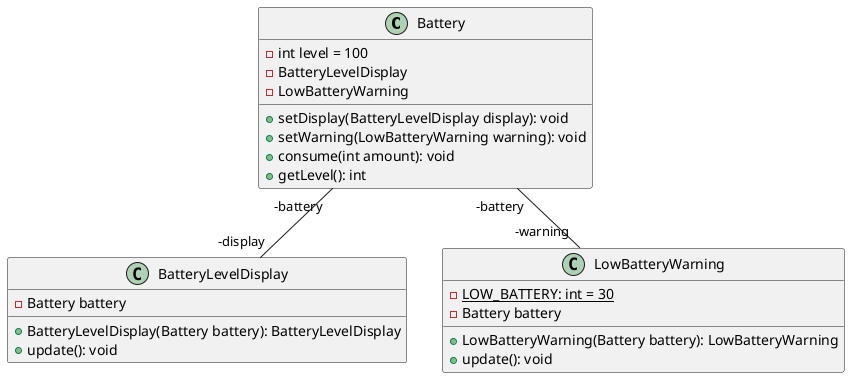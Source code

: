 @startuml
'https://plantuml.com/class-diagram
class Battery{
    - int level = 100
    - BatteryLevelDisplay
    - LowBatteryWarning
    + setDisplay(BatteryLevelDisplay display): void
    + setWarning(LowBatteryWarning warning): void
    + consume(int amount): void
    + getLevel(): int
}

class BatteryLevelDisplay{
    - Battery battery
    + BatteryLevelDisplay(Battery battery): BatteryLevelDisplay
    + update(): void
}

class LowBatteryWarning{
    -{static} LOW_BATTERY: int = 30
    - Battery battery
    + LowBatteryWarning(Battery battery): LowBatteryWarning
    + update(): void
}


Battery "-battery" -- "-display" BatteryLevelDisplay
Battery "-battery" -- "-warning" LowBatteryWarning

@enduml